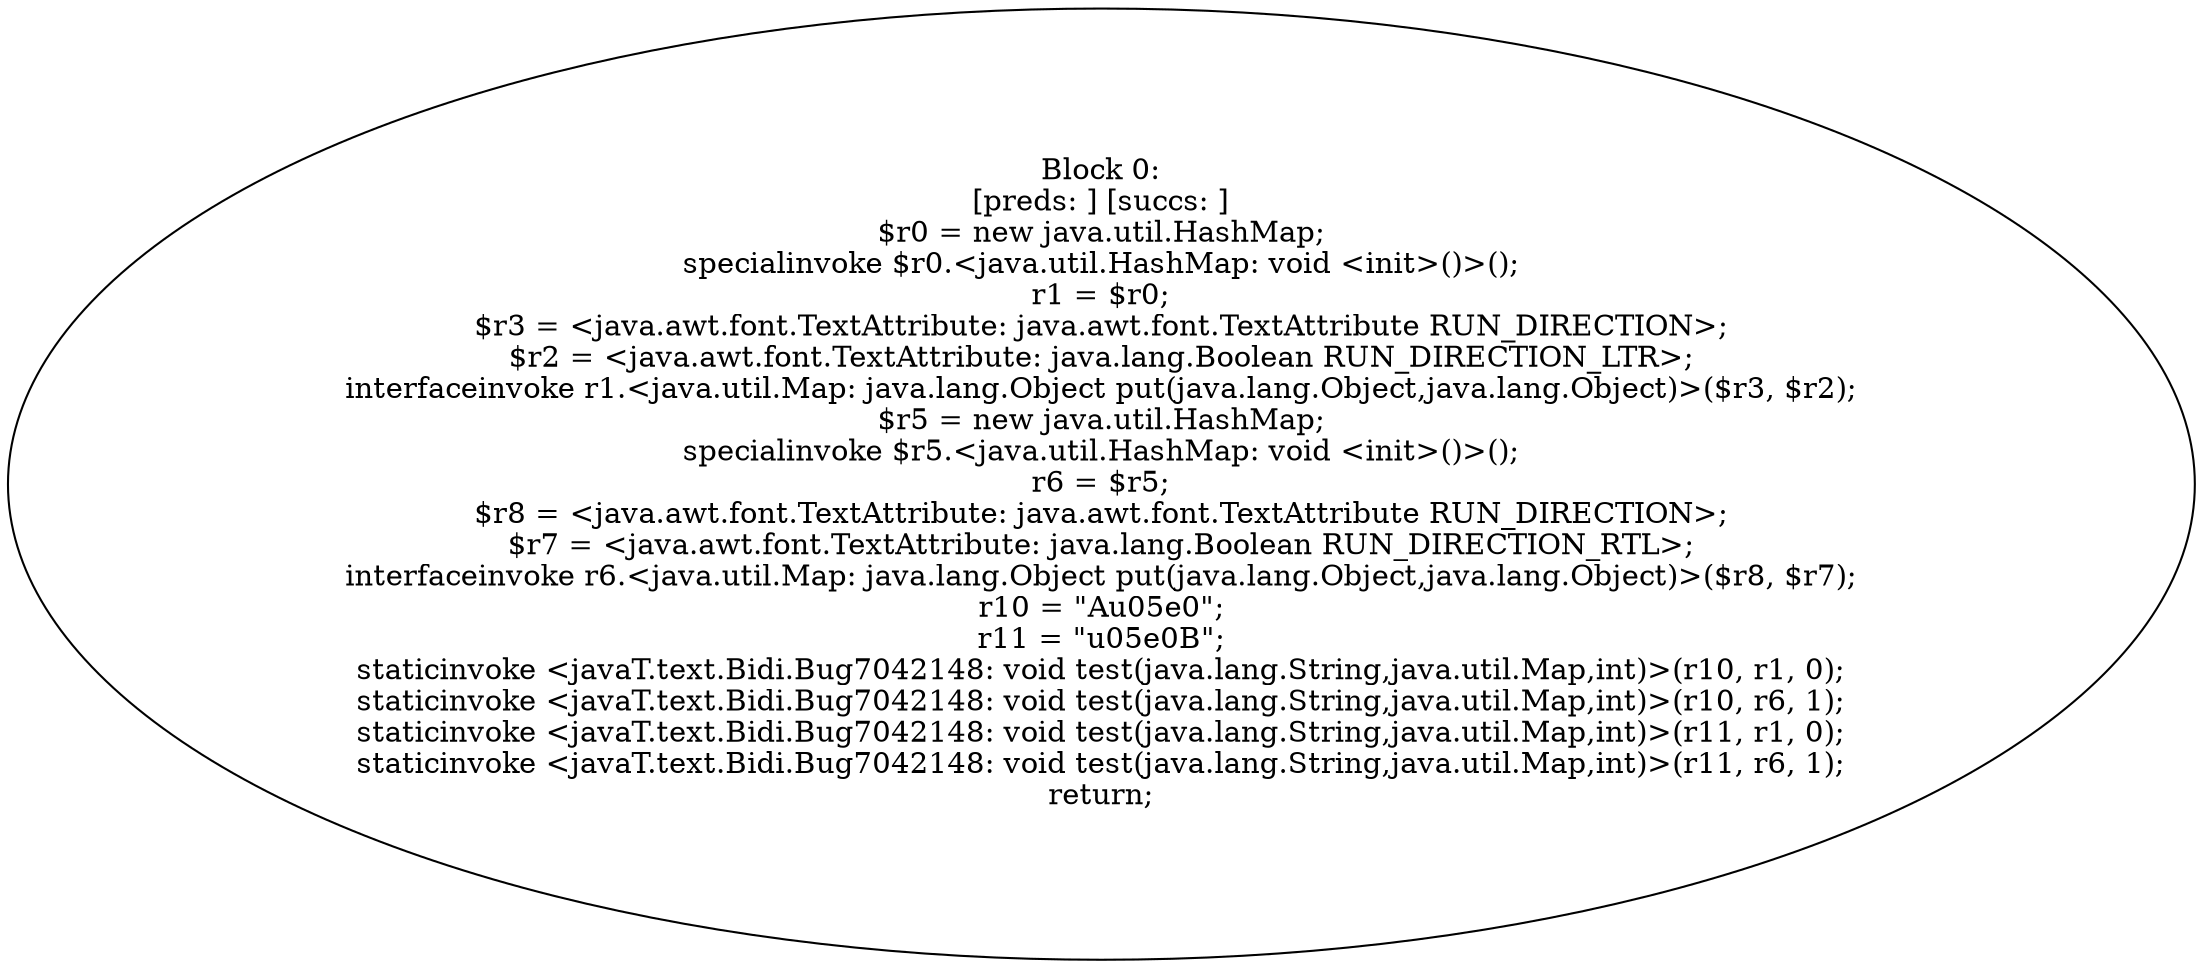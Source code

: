 digraph "unitGraph" {
    "Block 0:
[preds: ] [succs: ]
$r0 = new java.util.HashMap;
specialinvoke $r0.<java.util.HashMap: void <init>()>();
r1 = $r0;
$r3 = <java.awt.font.TextAttribute: java.awt.font.TextAttribute RUN_DIRECTION>;
$r2 = <java.awt.font.TextAttribute: java.lang.Boolean RUN_DIRECTION_LTR>;
interfaceinvoke r1.<java.util.Map: java.lang.Object put(java.lang.Object,java.lang.Object)>($r3, $r2);
$r5 = new java.util.HashMap;
specialinvoke $r5.<java.util.HashMap: void <init>()>();
r6 = $r5;
$r8 = <java.awt.font.TextAttribute: java.awt.font.TextAttribute RUN_DIRECTION>;
$r7 = <java.awt.font.TextAttribute: java.lang.Boolean RUN_DIRECTION_RTL>;
interfaceinvoke r6.<java.util.Map: java.lang.Object put(java.lang.Object,java.lang.Object)>($r8, $r7);
r10 = \"A\u05e0\";
r11 = \"\u05e0B\";
staticinvoke <javaT.text.Bidi.Bug7042148: void test(java.lang.String,java.util.Map,int)>(r10, r1, 0);
staticinvoke <javaT.text.Bidi.Bug7042148: void test(java.lang.String,java.util.Map,int)>(r10, r6, 1);
staticinvoke <javaT.text.Bidi.Bug7042148: void test(java.lang.String,java.util.Map,int)>(r11, r1, 0);
staticinvoke <javaT.text.Bidi.Bug7042148: void test(java.lang.String,java.util.Map,int)>(r11, r6, 1);
return;
"
}
